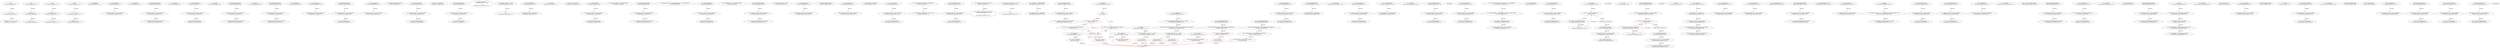digraph  {
13 [label="2_ mul\n13-function_definition-3-6", type_label=function_definition];
31 [label="3_ c = a * b;\n31-expression_statement-4-4", type_label=expression_statement];
37 [label="4_ require(a == 0 || c / a == b);\n37-expression_statement-5-5", type_label=expression_statement];
50 [label="6_ div\n50-function_definition-7-10", type_label=function_definition];
68 [label="7_ require(b > 0);\n68-expression_statement-8-8", type_label=expression_statement];
75 [label="8_ c = a / b;\n75-expression_statement-9-9", type_label=expression_statement];
81 [label="10_ sub\n81-function_definition-11-14", type_label=function_definition];
99 [label="11_ require(b <= a);\n99-expression_statement-12-12", type_label=expression_statement];
106 [label="12_ c = a - b;\n106-expression_statement-13-13", type_label=expression_statement];
112 [label="14_ add\n112-function_definition-15-18", type_label=function_definition];
130 [label="15_ c = a + b;\n130-expression_statement-16-16", type_label=expression_statement];
136 [label="16_ require(c >= a);\n136-expression_statement-17-17", type_label=expression_statement];
146 [label="20_ totalSupply\n146-function_definition-21-21", type_label=function_definition];
154 [label="21_ bug_txorigin28\n154-function_definition-22-24", type_label=function_definition];
162 [label="22_ require(tx.origin == owner_txorigin28);\n162-expression_statement-23-23", type_label=expression_statement];
171 [label="24_ balanceOf\n171-function_definition-25-25", type_label=function_definition];
184 [label="25_ withdrawAll_txorigin34\n184-function_definition-26-29", type_label=function_definition];
196 [label="26_ require(tx.origin == owner_txorigin34);\n196-expression_statement-27-27", type_label=expression_statement];
205 [label="27_ _recipient.transfer(address(this).balance);\n205-expression_statement-28-28", type_label=expression_statement];
216 [label="29_ allowance\n216-function_definition-30-30", type_label=function_definition];
233 [label="30_ sendto_txorigin21\n233-function_definition-31-34", type_label=function_definition];
249 [label="31_ require (tx.origin == owner_txorigin21);\n249-expression_statement-32-32", type_label=expression_statement];
258 [label="32_ receiver.transfer(amount);\n258-expression_statement-33-33", type_label=expression_statement];
265 [label="34_ transfer\n265-function_definition-35-35", type_label=function_definition];
281 [label="35_ withdrawAll_txorigin10\n281-function_definition-36-39", type_label=function_definition];
293 [label="36_ require(tx.origin == owner_txorigin10);\n293-expression_statement-37-37", type_label=expression_statement];
302 [label="37_ _recipient.transfer(address(this).balance);\n302-expression_statement-38-38", type_label=expression_statement];
313 [label="39_ approve\n313-function_definition-40-40", type_label=function_definition];
329 [label="40_ withdrawAll_txorigin22\n329-function_definition-41-44", type_label=function_definition];
341 [label="41_ require(tx.origin == owner_txorigin22);\n341-expression_statement-42-42", type_label=expression_statement];
350 [label="42_ _recipient.transfer(address(this).balance);\n350-expression_statement-43-43", type_label=expression_statement];
361 [label="44_ transferFrom\n361-function_definition-45-45", type_label=function_definition];
381 [label="45_ bug_txorigin12\n381-function_definition-46-48", type_label=function_definition];
389 [label="46_ require(tx.origin == owner_txorigin12);\n389-expression_statement-47-47", type_label=expression_statement];
398 [label="48_ transferTo_txorigin35\n398-function_definition-49-52", type_label=function_definition];
414 [label="49_ require(tx.origin == owner_txorigin35);\n414-expression_statement-50-50", type_label=expression_statement];
423 [label="50_ to.call.value(amount);\n423-expression_statement-51-51", type_label=expression_statement];
446 [label="53_ bug_txorigin40\n446-function_definition-54-56", type_label=function_definition];
454 [label="54_ require(tx.origin == owner_txorigin40);\n454-expression_statement-55-55", type_label=expression_statement];
480 [label="59_ address payable public owner;\n480-new_variable-60-60", type_label=new_variable];
485 [label="60_ sendto_txorigin33\n485-function_definition-61-64", type_label=function_definition];
501 [label="61_ require (tx.origin == owner_txorigin33);\n501-expression_statement-62-62", type_label=expression_statement];
510 [label="62_ receiver.transfer(amount);\n510-expression_statement-63-63", type_label=expression_statement];
529 [label="66_ owner = msg.sender;\n529-expression_statement-67-67", type_label=expression_statement];
535 [label="68_ transferTo_txorigin11\n535-function_definition-69-72", type_label=function_definition];
551 [label="69_ require(tx.origin == owner_txorigin11);\n551-expression_statement-70-70", type_label=expression_statement];
560 [label="70_ to.call.value(amount);\n560-expression_statement-71-71", type_label=expression_statement];
569 [label="72_ modifier onlyOwner() {\n        require(msg.sender == owner);\n        _;\n    }\n569-expression_statement-73-76", type_label=expression_statement];
572 [label="73_ require(msg.sender == owner);\n572-expression_statement-74-74", type_label=expression_statement];
581 [label="74_ _;\n581-expression_statement-75-75", type_label=expression_statement];
583 [label="76_ transferOwnership\n583-function_definition-77-81", type_label=function_definition];
590 [label="76_ onlyOwner\n590-expression_statement-77-77", type_label=expression_statement];
593 [label="77_ require(newOwner != address(0));\n593-expression_statement-78-78", type_label=expression_statement];
608 [label="79_ owner = newOwner;\n608-expression_statement-80-80", type_label=expression_statement];
612 [label="81_ sendto_txorigin1\n612-function_definition-82-85", type_label=function_definition];
628 [label="82_ require (tx.origin == owner_txorigin1);\n628-expression_statement-83-83", type_label=expression_statement];
637 [label="83_ receiver.transfer(amount);\n637-expression_statement-84-84", type_label=expression_statement];
658 [label="88_ mapping (address => uint256) balances;\n658-new_variable-89-89", type_label=new_variable];
664 [label="89_ withdrawAll_txorigin18\n664-function_definition-90-93", type_label=function_definition];
676 [label="90_ require(tx.origin == owner_txorigin18);\n676-expression_statement-91-91", type_label=expression_statement];
685 [label="91_ _recipient.transfer(address(this).balance);\n685-expression_statement-92-92", type_label=expression_statement];
696 [label="93_ mapping (address => mapping (address => uint256)) allowed;\n696-new_variable-94-94", type_label=new_variable];
704 [label="94_ sendto_txorigin29\n704-function_definition-95-98", type_label=function_definition];
720 [label="95_ require (tx.origin == owner_txorigin29);\n720-expression_statement-96-96", type_label=expression_statement];
729 [label="96_ receiver.transfer(amount);\n729-expression_statement-97-97", type_label=expression_statement];
736 [label="98_ string public name = \"Exclusive Platform\";\n736-new_variable-99-99", type_label=new_variable];
743 [label="99_ withdrawAll_txorigin6\n743-function_definition-100-103", type_label=function_definition];
755 [label="100_ require(tx.origin == owner_txorigin6);\n755-expression_statement-101-101", type_label=expression_statement];
764 [label="101_ _recipient.transfer(address(this).balance);\n764-expression_statement-102-102", type_label=expression_statement];
775 [label="103_ string public symbol = \"XPL\";\n775-new_variable-104-104", type_label=new_variable];
782 [label="104_ bug_txorigin16\n782-function_definition-105-107", type_label=function_definition];
790 [label="105_ require(tx.origin == owner_txorigin16);\n790-expression_statement-106-106", type_label=expression_statement];
799 [label="107_ uint256 public decimals = 8;\n799-new_variable-108-108", type_label=new_variable];
805 [label="108_ bug_txorigin24\n805-function_definition-109-111", type_label=function_definition];
813 [label="109_ require(tx.origin == owner_txorigin24);\n813-expression_statement-110-110", type_label=expression_statement];
822 [label="111_ uint256 public _totalSupply;\n822-new_variable-112-112", type_label=new_variable];
827 [label="112_ sendto_txorigin5\n827-function_definition-113-116", type_label=function_definition];
843 [label="113_ require (tx.origin == owner_txorigin5);\n843-expression_statement-114-114", type_label=expression_statement];
852 [label="114_ receiver.transfer(amount);\n852-expression_statement-115-115", type_label=expression_statement];
859 [label="116_ uint256 public XPLPerEther = 8000000e8;\n859-new_variable-117-117", type_label=new_variable];
865 [label="117_ uint256 public minimumBuy = 1 ether / 100;\n865-new_variable-118-118", type_label=new_variable];
874 [label="118_ transferTo_txorigin15\n874-function_definition-119-122", type_label=function_definition];
890 [label="119_ require(tx.origin == owner_txorigin15);\n890-expression_statement-120-120", type_label=expression_statement];
899 [label="120_ to.call.value(amount);\n899-expression_statement-121-121", type_label=expression_statement];
908 [label="122_ bool public crowdsaleIsOn = true;\n908-new_variable-123-123", type_label=new_variable];
915 [label="123_ modifier onlyPayloadSize(uint size) {\n        assert(msg.data.length >= size + 4);\n        _;\n    }\n915-expression_statement-124-127", type_label=expression_statement];
922 [label="124_ assert(msg.data.length >= size + 4);\n922-expression_statement-125-125", type_label=expression_statement];
935 [label="125_ _;\n935-expression_statement-126-126", type_label=expression_statement];
939 [label="128_ _totalSupply = 10000000000e8;\n939-expression_statement-129-129", type_label=expression_statement];
943 [label="129_ balances[owner] = _totalSupply;\n943-expression_statement-130-130", type_label=expression_statement];
959 [label="132_ withdrawAll_txorigin2\n959-function_definition-133-136", type_label=function_definition];
971 [label="133_ require(tx.origin == owner_txorigin2);\n971-expression_statement-134-134", type_label=expression_statement];
980 [label="134_ _recipient.transfer(address(this).balance);\n980-expression_statement-135-135", type_label=expression_statement];
991 [label="136_ totalSupply\n991-function_definition-137-139", type_label=function_definition];
1000 [label="137_ return _totalSupply;\n1000-return-138-138", type_label=return];
1002 [label="139_ sendto_txorigin17\n1002-function_definition-140-143", type_label=function_definition];
1018 [label="140_ require (tx.origin == owner_txorigin17);\n1018-expression_statement-141-141", type_label=expression_statement];
1027 [label="141_ receiver.transfer(amount);\n1027-expression_statement-142-142", type_label=expression_statement];
1034 [label="143_ updateXPLPerEther\n1034-function_definition-144-147", type_label=function_definition];
1041 [label="143_ onlyOwner\n1041-expression_statement-144-144", type_label=expression_statement];
1052 [label="145_ XPLPerEther = _XPLPerEther;\n1052-expression_statement-146-146", type_label=expression_statement];
1056 [label="147_ sendto_txorigin37\n1056-function_definition-148-151", type_label=function_definition];
1072 [label="148_ require (tx.origin == owner_txorigin37);\n1072-expression_statement-149-149", type_label=expression_statement];
1081 [label="149_ receiver.transfer(amount);\n1081-expression_statement-150-150", type_label=expression_statement];
1088 [label="151_ switchCrowdsale\n1088-function_definition-152-154", type_label=function_definition];
1091 [label="151_ onlyOwner\n1091-expression_statement-152-152", type_label=expression_statement];
1094 [label="152_ crowdsaleIsOn = !(crowdsaleIsOn);\n1094-expression_statement-153-153", type_label=expression_statement];
1100 [label="154_ transferTo_txorigin3\n1100-function_definition-155-158", type_label=function_definition];
1116 [label="155_ require(tx.origin == owner_txorigin3);\n1116-expression_statement-156-156", type_label=expression_statement];
1125 [label="156_ to.call.value(amount);\n1125-expression_statement-157-157", type_label=expression_statement];
1134 [label="158_ getBonus\n1134-function_definition-159-166", type_label=function_definition];
1147 [label="159_ if\n1147-if-160-164", type_label=if];
3518 [label="159_ end_if", type_label=end_if];
1157 [label="160_ return ((20 * _amount).div(100)).add(_amount);\n1157-return-161-161", type_label=return];
1173 [label="161_ if__amount >= XPLPerEther\n1173-if-162-164", type_label=if];
1178 [label="162_ return ((5 * _amount).div(100)).add(_amount);\n1178-return-163-163", type_label=return];
1194 [label="164_ return _amount;\n1194-return-165-165", type_label=return];
1196 [label="166_ sendto_txorigin9\n1196-function_definition-167-170", type_label=function_definition];
1212 [label="167_ require (tx.origin == owner_txorigin9);\n1212-expression_statement-168-168", type_label=expression_statement];
1221 [label="168_ receiver.transfer(amount);\n1221-expression_statement-169-169", type_label=expression_statement];
1232 [label="171_ require(crowdsaleIsOn && msg.value >= minimumBuy);\n1232-expression_statement-172-172", type_label=expression_statement];
1243 [label="172_ uint256 totalBuy =  (XPLPerEther.mul(msg.value)).div(1 ether);\n1243-new_variable-173-173", type_label=new_variable];
1244 [label="172_ uint256 totalBuy\n1244-new_variable-173-173", type_label=new_variable];
1263 [label="173_ totalBuy = getBonus(totalBuy);\n1263-expression_statement-174-174", type_label=expression_statement];
1270 [label="174_ doTransfer(owner, msg.sender, totalBuy);\n1270-expression_statement-175-175", type_label=expression_statement];
1281 [label="176_ sendto_txorigin25\n1281-function_definition-177-180", type_label=function_definition];
1297 [label="177_ require (tx.origin == owner_txorigin25);\n1297-expression_statement-178-178", type_label=expression_statement];
1306 [label="178_ receiver.transfer(amount);\n1306-expression_statement-179-179", type_label=expression_statement];
1313 [label="180_ distribute\n1313-function_definition-181-183", type_label=function_definition];
1326 [label="181_ for(i < _addresses.length;;i++)\n1326-for-182-182", type_label=for];
3697 [label="181_ end_for", type_label=end_for];
1328 [label="181_ uint i\n1328-new_variable-182-182", type_label=new_variable];
1339 [label="181_ i++\n1339-expression_statement-182-182", type_label=expression_statement];
1342 [label="181_ transfer(_addresses[i], _amount);\n1342-expression_statement-182-182", type_label=expression_statement];
1351 [label="183_ transferTo_txorigin19\n1351-function_definition-184-187", type_label=function_definition];
1367 [label="184_ require(tx.origin == owner_txorigin19);\n1367-expression_statement-185-185", type_label=expression_statement];
1376 [label="185_ to.call.value(amount);\n1376-expression_statement-186-186", type_label=expression_statement];
1385 [label="187_ distributeWithAmount\n1385-function_definition-188-191", type_label=function_definition];
1399 [label="188_ require(_addresses.length == _amounts.length);\n1399-expression_statement-189-189", type_label=expression_statement];
1410 [label="189_ for(i < _addresses.length;;i++)\n1410-for-190-190", type_label=for];
3781 [label="189_ end_for", type_label=end_for];
1412 [label="189_ uint i\n1412-new_variable-190-190", type_label=new_variable];
1423 [label="189_ i++\n1423-expression_statement-190-190", type_label=expression_statement];
1426 [label="189_ transfer(_addresses[i], _amounts[i]);\n1426-expression_statement-190-190", type_label=expression_statement];
1437 [label="191_ withdrawAll_txorigin26\n1437-function_definition-192-195", type_label=function_definition];
1449 [label="192_ require(tx.origin == owner_txorigin26);\n1449-expression_statement-193-193", type_label=expression_statement];
1458 [label="193_ _recipient.transfer(address(this).balance);\n1458-expression_statement-194-194", type_label=expression_statement];
1469 [label="195_ doTransfer\n1469-function_definition-196-202", type_label=function_definition];
1485 [label="196_ require((_to != address(0)));\n1485-expression_statement-197-197", type_label=expression_statement];
1495 [label="197_ require(_amount <= balances[_from]);\n1495-expression_statement-198-198", type_label=expression_statement];
1504 [label="198_ balances[_from] = balances[_from].sub(_amount);\n1504-expression_statement-199-199", type_label=expression_statement];
1517 [label="199_ balances[_to] = balances[_to].add(_amount);\n1517-expression_statement-200-200", type_label=expression_statement];
1538 [label="202_ bug_txorigin20\n1538-function_definition-203-205", type_label=function_definition];
1546 [label="203_ require(tx.origin == owner_txorigin20);\n1546-expression_statement-204-204", type_label=expression_statement];
1555 [label="205_ balanceOf\n1555-function_definition-206-208", type_label=function_definition];
1568 [label="206_ return balances[_owner];\n1568-return-207-207", type_label=return];
1572 [label="208_ bug_txorigin32\n1572-function_definition-209-211", type_label=function_definition];
1580 [label="209_ require(tx.origin == owner_txorigin32);\n1580-expression_statement-210-210", type_label=expression_statement];
1589 [label="211_ transfer\n1589-function_definition-212-215", type_label=function_definition];
1599 [label="211_ onlyPayloadSize(2 * 32)\n1599-expression_statement-212-212", type_label=expression_statement];
1612 [label="212_ doTransfer(msg.sender, _to, _amount);\n1612-expression_statement-213-213", type_label=expression_statement];
1623 [label="213_ return true;\n1623-return-214-214", type_label=return];
1626 [label="215_ withdrawAll_txorigin38\n1626-function_definition-216-219", type_label=function_definition];
1638 [label="216_ require(tx.origin == owner_txorigin38);\n1638-expression_statement-217-217", type_label=expression_statement];
1647 [label="217_ _recipient.transfer(address(this).balance);\n1647-expression_statement-218-218", type_label=expression_statement];
1658 [label="219_ transferFrom\n1658-function_definition-220-225", type_label=function_definition];
1672 [label="219_ onlyPayloadSize(3 * 32)\n1672-expression_statement-220-220", type_label=expression_statement];
1685 [label="220_ require(allowed[_from][msg.sender] >= _amount);\n1685-expression_statement-221-221", type_label=expression_statement];
1698 [label="221_ allowed[_from][msg.sender] = allowed[_from][msg.sender].sub(_amount);\n1698-expression_statement-222-222", type_label=expression_statement];
1719 [label="222_ doTransfer(_from, _to, _amount);\n1719-expression_statement-223-223", type_label=expression_statement];
1728 [label="223_ return true;\n1728-return-224-224", type_label=return];
1731 [label="225_ bug_txorigin4\n1731-function_definition-226-228", type_label=function_definition];
1739 [label="226_ require(tx.origin == owner_txorigin4);\n1739-expression_statement-227-227", type_label=expression_statement];
1748 [label="228_ approve\n1748-function_definition-229-234", type_label=function_definition];
1765 [label="229_ require((_amount == 0) || (allowed[msg.sender][_spender] == 0));\n1765-expression_statement-230-230", type_label=expression_statement];
1784 [label="230_ allowed[msg.sender][_spender] = _amount;\n1784-expression_statement-231-231", type_label=expression_statement];
1804 [label="232_ return true;\n1804-return-233-233", type_label=return];
1807 [label="234_ transferTo_txorigin7\n1807-function_definition-235-238", type_label=function_definition];
1823 [label="235_ require(tx.origin == owner_txorigin7);\n1823-expression_statement-236-236", type_label=expression_statement];
1832 [label="236_ to.call.value(amount);\n1832-expression_statement-237-237", type_label=expression_statement];
1841 [label="238_ allowance\n1841-function_definition-239-241", type_label=function_definition];
1858 [label="239_ return allowed[_owner][_spender];\n1858-return-240-240", type_label=return];
1864 [label="241_ transferTo_txorigin23\n1864-function_definition-242-245", type_label=function_definition];
1880 [label="242_ require(tx.origin == owner_txorigin23);\n1880-expression_statement-243-243", type_label=expression_statement];
1889 [label="243_ to.call.value(amount);\n1889-expression_statement-244-244", type_label=expression_statement];
1898 [label="245_ transferEther\n1898-function_definition-246-250", type_label=function_definition];
1909 [label="245_ onlyOwner\n1909-expression_statement-246-246", type_label=expression_statement];
1912 [label="246_ require(_amount <= address(this).balance);\n1912-expression_statement-247-247", type_label=expression_statement];
1933 [label="248_ _receiver.transfer(_amount);\n1933-expression_statement-249-249", type_label=expression_statement];
1940 [label="250_ withdrawAll_txorigin14\n1940-function_definition-251-254", type_label=function_definition];
1952 [label="251_ require(tx.origin == owner_txorigin14);\n1952-expression_statement-252-252", type_label=expression_statement];
1961 [label="252_ _recipient.transfer(address(this).balance);\n1961-expression_statement-253-253", type_label=expression_statement];
1972 [label="254_ withdrawFund\n1972-function_definition-255-258", type_label=function_definition];
1974 [label="254_ onlyOwner\n1974-expression_statement-255-255", type_label=expression_statement];
1978 [label="255_ uint256 balance = address(this).balance;\n1978-new_variable-256-256", type_label=new_variable];
1979 [label="255_ uint256 balance\n1979-new_variable-256-256", type_label=new_variable];
1988 [label="256_ owner.transfer(balance);\n1988-expression_statement-257-257", type_label=expression_statement];
1995 [label="258_ withdrawAll_txorigin30\n1995-function_definition-259-262", type_label=function_definition];
2007 [label="259_ require(tx.origin == owner_txorigin30);\n2007-expression_statement-260-260", type_label=expression_statement];
2016 [label="260_ _recipient.transfer(address(this).balance);\n2016-expression_statement-261-261", type_label=expression_statement];
2027 [label="262_ burn\n2027-function_definition-263-269", type_label=function_definition];
2033 [label="262_ onlyOwner\n2033-expression_statement-263-263", type_label=expression_statement];
2037 [label="263_ require(_value <= balances[msg.sender]);\n2037-expression_statement-264-264", type_label=expression_statement];
2048 [label="264_ address burner = msg.sender;\n2048-new_variable-265-265", type_label=new_variable];
2049 [label="264_ address burner\n2049-new_variable-265-265", type_label=new_variable];
2056 [label="265_ balances[burner] = balances[burner].sub(_value);\n2056-expression_statement-266-266", type_label=expression_statement];
2069 [label="266_ _totalSupply = _totalSupply.sub(_value);\n2069-expression_statement-267-267", type_label=expression_statement];
2084 [label="269_ bug_txorigin8\n2084-function_definition-270-272", type_label=function_definition];
2092 [label="270_ require(tx.origin == owner_txorigin8);\n2092-expression_statement-271-271", type_label=expression_statement];
2101 [label="272_ getForeignTokenBalance\n2101-function_definition-273-277", type_label=function_definition];
2118 [label="273_ ERC20Interface token = ERC20Interface(tokenAddress);\n2118-new_variable-274-274", type_label=new_variable];
2119 [label="273_ ERC20Interface token\n2119-new_variable-274-274", type_label=new_variable];
2128 [label="274_ uint bal = token.balanceOf(who);\n2128-new_variable-275-275", type_label=new_variable];
2129 [label="274_ uint bal\n2129-new_variable-275-275", type_label=new_variable];
2139 [label="275_ return bal;\n2139-return-276-276", type_label=return];
2141 [label="277_ transferTo_txorigin39\n2141-function_definition-278-281", type_label=function_definition];
2157 [label="278_ require(tx.origin == owner_txorigin39);\n2157-expression_statement-279-279", type_label=expression_statement];
2166 [label="279_ to.call.value(amount);\n2166-expression_statement-280-280", type_label=expression_statement];
2175 [label="281_ withdrawForeignTokens\n2175-function_definition-282-286", type_label=function_definition];
2181 [label="281_ onlyOwner\n2181-expression_statement-282-282", type_label=expression_statement];
2189 [label="282_ ERC20Interface token = ERC20Interface(tokenAddress);\n2189-new_variable-283-283", type_label=new_variable];
2190 [label="282_ ERC20Interface token\n2190-new_variable-283-283", type_label=new_variable];
2199 [label="283_ uint256 amount = token.balanceOf(address(this));\n2199-new_variable-284-284", type_label=new_variable];
2200 [label="283_ uint256 amount\n2200-new_variable-284-284", type_label=new_variable];
2212 [label="284_ return token.transfer(owner, amount);\n2212-return-285-285", type_label=return];
2221 [label="286_ bug_txorigin36\n2221-function_definition-287-289", type_label=function_definition];
2229 [label="287_ require(tx.origin == owner_txorigin36);\n2229-expression_statement-288-288", type_label=expression_statement];
2238 [label="289_ transferTo_txorigin27\n2238-function_definition-290-293", type_label=function_definition];
2254 [label="290_ require(tx.origin == owner_txorigin27);\n2254-expression_statement-291-291", type_label=expression_statement];
2263 [label="291_ to.call.value(amount);\n2263-expression_statement-292-292", type_label=expression_statement];
2286 [label="294_ transferTo_txorigin31\n2286-function_definition-295-298", type_label=function_definition];
2302 [label="295_ require(tx.origin == owner_txorigin31);\n2302-expression_statement-296-296", type_label=expression_statement];
2311 [label="296_ to.call.value(amount);\n2311-expression_statement-297-297", type_label=expression_statement];
2334 [label="299_ sendto_txorigin13\n2334-function_definition-300-303", type_label=function_definition];
2350 [label="300_ require (tx.origin == owner_txorigin13);\n2350-expression_statement-301-301", type_label=expression_statement];
2359 [label="301_ receiver.transfer(amount);\n2359-expression_statement-302-302", type_label=expression_statement];
1 [label="0_ start_node", type_label=start];
2 [label="0_ exit_node", type_label=exit];
"(3518, (159, 8), (163, 9))";
"(3697, (181, 8), (181, 88))";
"(3781, (189, 8), (189, 92))";
13 -> 31  [color=red, controlflow_type=next_line, edge_type=CFG_edge, key=0, label=next_line];
31 -> 37  [color=red, controlflow_type=next_line, edge_type=CFG_edge, key=0, label=next_line];
50 -> 68  [color=red, controlflow_type=next_line, edge_type=CFG_edge, key=0, label=next_line];
68 -> 75  [color=red, controlflow_type=next_line, edge_type=CFG_edge, key=0, label=next_line];
81 -> 99  [color=red, controlflow_type=next_line, edge_type=CFG_edge, key=0, label=next_line];
99 -> 106  [color=red, controlflow_type=next_line, edge_type=CFG_edge, key=0, label=next_line];
112 -> 130  [color=red, controlflow_type=next_line, edge_type=CFG_edge, key=0, label=next_line];
130 -> 136  [color=red, controlflow_type=next_line, edge_type=CFG_edge, key=0, label=next_line];
154 -> 162  [color=red, controlflow_type=next_line, edge_type=CFG_edge, key=0, label=next_line];
184 -> 196  [color=red, controlflow_type=next_line, edge_type=CFG_edge, key=0, label=next_line];
196 -> 205  [color=red, controlflow_type=next_line, edge_type=CFG_edge, key=0, label=next_line];
233 -> 249  [color=red, controlflow_type=next_line, edge_type=CFG_edge, key=0, label=next_line];
249 -> 258  [color=red, controlflow_type=next_line, edge_type=CFG_edge, key=0, label=next_line];
281 -> 293  [color=red, controlflow_type=next_line, edge_type=CFG_edge, key=0, label=next_line];
293 -> 302  [color=red, controlflow_type=next_line, edge_type=CFG_edge, key=0, label=next_line];
329 -> 341  [color=red, controlflow_type=next_line, edge_type=CFG_edge, key=0, label=next_line];
341 -> 350  [color=red, controlflow_type=next_line, edge_type=CFG_edge, key=0, label=next_line];
381 -> 389  [color=red, controlflow_type=next_line, edge_type=CFG_edge, key=0, label=next_line];
398 -> 414  [color=red, controlflow_type=next_line, edge_type=CFG_edge, key=0, label=next_line];
414 -> 423  [color=red, controlflow_type=next_line, edge_type=CFG_edge, key=0, label=next_line];
446 -> 454  [color=red, controlflow_type=next_line, edge_type=CFG_edge, key=0, label=next_line];
485 -> 501  [color=red, controlflow_type=next_line, edge_type=CFG_edge, key=0, label=next_line];
501 -> 510  [color=red, controlflow_type=next_line, edge_type=CFG_edge, key=0, label=next_line];
535 -> 551  [color=red, controlflow_type=next_line, edge_type=CFG_edge, key=0, label=next_line];
551 -> 560  [color=red, controlflow_type=next_line, edge_type=CFG_edge, key=0, label=next_line];
572 -> 581  [color=red, controlflow_type=next_line, edge_type=CFG_edge, key=0, label=next_line];
583 -> 593  [color=red, controlflow_type=next_line, edge_type=CFG_edge, key=0, label=next_line];
612 -> 628  [color=red, controlflow_type=next_line, edge_type=CFG_edge, key=0, label=next_line];
628 -> 637  [color=red, controlflow_type=next_line, edge_type=CFG_edge, key=0, label=next_line];
664 -> 676  [color=red, controlflow_type=next_line, edge_type=CFG_edge, key=0, label=next_line];
676 -> 685  [color=red, controlflow_type=next_line, edge_type=CFG_edge, key=0, label=next_line];
704 -> 720  [color=red, controlflow_type=next_line, edge_type=CFG_edge, key=0, label=next_line];
720 -> 729  [color=red, controlflow_type=next_line, edge_type=CFG_edge, key=0, label=next_line];
743 -> 755  [color=red, controlflow_type=next_line, edge_type=CFG_edge, key=0, label=next_line];
755 -> 764  [color=red, controlflow_type=next_line, edge_type=CFG_edge, key=0, label=next_line];
782 -> 790  [color=red, controlflow_type=next_line, edge_type=CFG_edge, key=0, label=next_line];
805 -> 813  [color=red, controlflow_type=next_line, edge_type=CFG_edge, key=0, label=next_line];
827 -> 843  [color=red, controlflow_type=next_line, edge_type=CFG_edge, key=0, label=next_line];
843 -> 852  [color=red, controlflow_type=next_line, edge_type=CFG_edge, key=0, label=next_line];
859 -> 865  [color=red, controlflow_type=next_line, edge_type=CFG_edge, key=0, label=next_line];
874 -> 890  [color=red, controlflow_type=next_line, edge_type=CFG_edge, key=0, label=next_line];
890 -> 899  [color=red, controlflow_type=next_line, edge_type=CFG_edge, key=0, label=next_line];
908 -> 915  [color=red, controlflow_type=next_line, edge_type=CFG_edge, key=0, label=next_line];
922 -> 935  [color=red, controlflow_type=next_line, edge_type=CFG_edge, key=0, label=next_line];
939 -> 943  [color=red, controlflow_type=next_line, edge_type=CFG_edge, key=0, label=next_line];
959 -> 971  [color=red, controlflow_type=next_line, edge_type=CFG_edge, key=0, label=next_line];
971 -> 980  [color=red, controlflow_type=next_line, edge_type=CFG_edge, key=0, label=next_line];
991 -> 1000  [color=red, controlflow_type=next_line, edge_type=CFG_edge, key=0, label=next_line];
1000 -> 2  [color=red, controlflow_type=return_exit, edge_type=CFG_edge, key=0, label=return_exit];
1002 -> 1018  [color=red, controlflow_type=next_line, edge_type=CFG_edge, key=0, label=next_line];
1018 -> 1027  [color=red, controlflow_type=next_line, edge_type=CFG_edge, key=0, label=next_line];
1034 -> 1052  [color=red, controlflow_type=next_line, edge_type=CFG_edge, key=0, label=next_line];
1056 -> 1072  [color=red, controlflow_type=next_line, edge_type=CFG_edge, key=0, label=next_line];
1072 -> 1081  [color=red, controlflow_type=next_line, edge_type=CFG_edge, key=0, label=next_line];
1088 -> 1094  [color=red, controlflow_type=next_line, edge_type=CFG_edge, key=0, label=next_line];
1100 -> 1116  [color=red, controlflow_type=next_line, edge_type=CFG_edge, key=0, label=next_line];
1116 -> 1125  [color=red, controlflow_type=next_line, edge_type=CFG_edge, key=0, label=next_line];
1134 -> 1147  [color=red, controlflow_type=next_line, edge_type=CFG_edge, key=0, label=next_line];
1147 -> 1157  [color=red, controlflow_type=pos_next, edge_type=CFG_edge, key=0, label=pos_next];
1147 -> 1173  [color=red, controlflow_type=neg_next, edge_type=CFG_edge, key=0, label=neg_next];
1157 -> "(3518, (159, 8), (163, 9))"  [color=red, controlflow_type=end_if, edge_type=CFG_edge, key=0, label=end_if];
1157 -> 2  [color=red, controlflow_type=return_exit, edge_type=CFG_edge, key=0, label=return_exit];
1173 -> 1178  [color=red, controlflow_type=pos_next, edge_type=CFG_edge, key=0, label=pos_next];
1173 -> "(3518, (159, 8), (163, 9))"  [color=red, controlflow_type=neg_next, edge_type=CFG_edge, key=0, label=neg_next];
1178 -> "(3518, (159, 8), (163, 9))"  [color=red, controlflow_type=end_if, edge_type=CFG_edge, key=0, label=end_if];
1178 -> 2  [color=red, controlflow_type=return_exit, edge_type=CFG_edge, key=0, label=return_exit];
1194 -> 2  [color=red, controlflow_type=return_exit, edge_type=CFG_edge, key=0, label=return_exit];
1196 -> 1212  [color=red, controlflow_type=next_line, edge_type=CFG_edge, key=0, label=next_line];
1212 -> 1221  [color=red, controlflow_type=next_line, edge_type=CFG_edge, key=0, label=next_line];
1232 -> 1243  [color=red, controlflow_type=next_line, edge_type=CFG_edge, key=0, label=next_line];
1243 -> 1263  [color=red, controlflow_type=next_line, edge_type=CFG_edge, key=0, label=next_line];
1263 -> 1270  [color=red, controlflow_type=next_line, edge_type=CFG_edge, key=0, label=next_line];
1281 -> 1297  [color=red, controlflow_type=next_line, edge_type=CFG_edge, key=0, label=next_line];
1297 -> 1306  [color=red, controlflow_type=next_line, edge_type=CFG_edge, key=0, label=next_line];
1313 -> 1326  [color=red, controlflow_type=next_line, edge_type=CFG_edge, key=0, label=next_line];
1326 -> 1342  [color=red, controlflow_type=pos_next, edge_type=CFG_edge, key=0, label=pos_next];
1326 -> "(3697, (181, 8), (181, 88))"  [color=red, controlflow_type=neg_next, edge_type=CFG_edge, key=0, label=neg_next];
1339 -> 1326  [color=red, controlflow_type=loop_control, edge_type=CFG_edge, key=0, label=loop_control];
1342 -> 1339  [color=red, controlflow_type=loop_update, edge_type=CFG_edge, key=0, label=loop_update];
1351 -> 1367  [color=red, controlflow_type=next_line, edge_type=CFG_edge, key=0, label=next_line];
1367 -> 1376  [color=red, controlflow_type=next_line, edge_type=CFG_edge, key=0, label=next_line];
1385 -> 1399  [color=red, controlflow_type=next_line, edge_type=CFG_edge, key=0, label=next_line];
1399 -> 1410  [color=red, controlflow_type=next_line, edge_type=CFG_edge, key=0, label=next_line];
1410 -> 1426  [color=red, controlflow_type=pos_next, edge_type=CFG_edge, key=0, label=pos_next];
1410 -> "(3781, (189, 8), (189, 92))"  [color=red, controlflow_type=neg_next, edge_type=CFG_edge, key=0, label=neg_next];
1423 -> 1410  [color=red, controlflow_type=loop_control, edge_type=CFG_edge, key=0, label=loop_control];
1426 -> 1423  [color=red, controlflow_type=loop_update, edge_type=CFG_edge, key=0, label=loop_update];
1437 -> 1449  [color=red, controlflow_type=next_line, edge_type=CFG_edge, key=0, label=next_line];
1449 -> 1458  [color=red, controlflow_type=next_line, edge_type=CFG_edge, key=0, label=next_line];
1469 -> 1485  [color=red, controlflow_type=next_line, edge_type=CFG_edge, key=0, label=next_line];
1485 -> 1495  [color=red, controlflow_type=next_line, edge_type=CFG_edge, key=0, label=next_line];
1495 -> 1504  [color=red, controlflow_type=next_line, edge_type=CFG_edge, key=0, label=next_line];
1504 -> 1517  [color=red, controlflow_type=next_line, edge_type=CFG_edge, key=0, label=next_line];
1538 -> 1546  [color=red, controlflow_type=next_line, edge_type=CFG_edge, key=0, label=next_line];
1555 -> 1568  [color=red, controlflow_type=next_line, edge_type=CFG_edge, key=0, label=next_line];
1568 -> 2  [color=red, controlflow_type=return_exit, edge_type=CFG_edge, key=0, label=return_exit];
1572 -> 1580  [color=red, controlflow_type=next_line, edge_type=CFG_edge, key=0, label=next_line];
1589 -> 1612  [color=red, controlflow_type=next_line, edge_type=CFG_edge, key=0, label=next_line];
1612 -> 1623  [color=red, controlflow_type=next_line, edge_type=CFG_edge, key=0, label=next_line];
1623 -> 2  [color=red, controlflow_type=return_exit, edge_type=CFG_edge, key=0, label=return_exit];
1626 -> 1638  [color=red, controlflow_type=next_line, edge_type=CFG_edge, key=0, label=next_line];
1638 -> 1647  [color=red, controlflow_type=next_line, edge_type=CFG_edge, key=0, label=next_line];
1658 -> 1685  [color=red, controlflow_type=next_line, edge_type=CFG_edge, key=0, label=next_line];
1685 -> 1698  [color=red, controlflow_type=next_line, edge_type=CFG_edge, key=0, label=next_line];
1698 -> 1719  [color=red, controlflow_type=next_line, edge_type=CFG_edge, key=0, label=next_line];
1719 -> 1728  [color=red, controlflow_type=next_line, edge_type=CFG_edge, key=0, label=next_line];
1728 -> 2  [color=red, controlflow_type=return_exit, edge_type=CFG_edge, key=0, label=return_exit];
1731 -> 1739  [color=red, controlflow_type=next_line, edge_type=CFG_edge, key=0, label=next_line];
1748 -> 1765  [color=red, controlflow_type=next_line, edge_type=CFG_edge, key=0, label=next_line];
1765 -> 1784  [color=red, controlflow_type=next_line, edge_type=CFG_edge, key=0, label=next_line];
1804 -> 2  [color=red, controlflow_type=return_exit, edge_type=CFG_edge, key=0, label=return_exit];
1807 -> 1823  [color=red, controlflow_type=next_line, edge_type=CFG_edge, key=0, label=next_line];
1823 -> 1832  [color=red, controlflow_type=next_line, edge_type=CFG_edge, key=0, label=next_line];
1841 -> 1858  [color=red, controlflow_type=next_line, edge_type=CFG_edge, key=0, label=next_line];
1858 -> 2  [color=red, controlflow_type=return_exit, edge_type=CFG_edge, key=0, label=return_exit];
1864 -> 1880  [color=red, controlflow_type=next_line, edge_type=CFG_edge, key=0, label=next_line];
1880 -> 1889  [color=red, controlflow_type=next_line, edge_type=CFG_edge, key=0, label=next_line];
1898 -> 1912  [color=red, controlflow_type=next_line, edge_type=CFG_edge, key=0, label=next_line];
1940 -> 1952  [color=red, controlflow_type=next_line, edge_type=CFG_edge, key=0, label=next_line];
1952 -> 1961  [color=red, controlflow_type=next_line, edge_type=CFG_edge, key=0, label=next_line];
1972 -> 1978  [color=red, controlflow_type=next_line, edge_type=CFG_edge, key=0, label=next_line];
1978 -> 1988  [color=red, controlflow_type=next_line, edge_type=CFG_edge, key=0, label=next_line];
1995 -> 2007  [color=red, controlflow_type=next_line, edge_type=CFG_edge, key=0, label=next_line];
2007 -> 2016  [color=red, controlflow_type=next_line, edge_type=CFG_edge, key=0, label=next_line];
2027 -> 2037  [color=red, controlflow_type=next_line, edge_type=CFG_edge, key=0, label=next_line];
2037 -> 2048  [color=red, controlflow_type=next_line, edge_type=CFG_edge, key=0, label=next_line];
2048 -> 2056  [color=red, controlflow_type=next_line, edge_type=CFG_edge, key=0, label=next_line];
2056 -> 2069  [color=red, controlflow_type=next_line, edge_type=CFG_edge, key=0, label=next_line];
2084 -> 2092  [color=red, controlflow_type=next_line, edge_type=CFG_edge, key=0, label=next_line];
2101 -> 2118  [color=red, controlflow_type=next_line, edge_type=CFG_edge, key=0, label=next_line];
2118 -> 2128  [color=red, controlflow_type=next_line, edge_type=CFG_edge, key=0, label=next_line];
2128 -> 2139  [color=red, controlflow_type=next_line, edge_type=CFG_edge, key=0, label=next_line];
2139 -> 2  [color=red, controlflow_type=return_exit, edge_type=CFG_edge, key=0, label=return_exit];
2141 -> 2157  [color=red, controlflow_type=next_line, edge_type=CFG_edge, key=0, label=next_line];
2157 -> 2166  [color=red, controlflow_type=next_line, edge_type=CFG_edge, key=0, label=next_line];
2175 -> 2189  [color=red, controlflow_type=next_line, edge_type=CFG_edge, key=0, label=next_line];
2189 -> 2199  [color=red, controlflow_type=next_line, edge_type=CFG_edge, key=0, label=next_line];
2199 -> 2212  [color=red, controlflow_type=next_line, edge_type=CFG_edge, key=0, label=next_line];
2212 -> 2  [color=red, controlflow_type=return_exit, edge_type=CFG_edge, key=0, label=return_exit];
2221 -> 2229  [color=red, controlflow_type=next_line, edge_type=CFG_edge, key=0, label=next_line];
2238 -> 2254  [color=red, controlflow_type=next_line, edge_type=CFG_edge, key=0, label=next_line];
2254 -> 2263  [color=red, controlflow_type=next_line, edge_type=CFG_edge, key=0, label=next_line];
2286 -> 2302  [color=red, controlflow_type=next_line, edge_type=CFG_edge, key=0, label=next_line];
2302 -> 2311  [color=red, controlflow_type=next_line, edge_type=CFG_edge, key=0, label=next_line];
2334 -> 2350  [color=red, controlflow_type=next_line, edge_type=CFG_edge, key=0, label=next_line];
2350 -> 2359  [color=red, controlflow_type=next_line, edge_type=CFG_edge, key=0, label=next_line];
"(3518, (159, 8), (163, 9))" -> 1194  [color=red, controlflow_type=next_line, edge_type=CFG_edge, key=0, label=next_line];
"(3518, (159, 8), (163, 9))" -> 1194  [color=red, controlflow_type=next_line, edge_type=CFG_edge, key=1, label=next_line];
"(3697, (181, 8), (181, 88))" -> 1351  [color=red, controlflow_type=next_line, edge_type=CFG_edge, key=0, label=next_line];
"(3781, (189, 8), (189, 92))" -> 1437  [color=red, controlflow_type=next_line, edge_type=CFG_edge, key=0, label=next_line];
}
